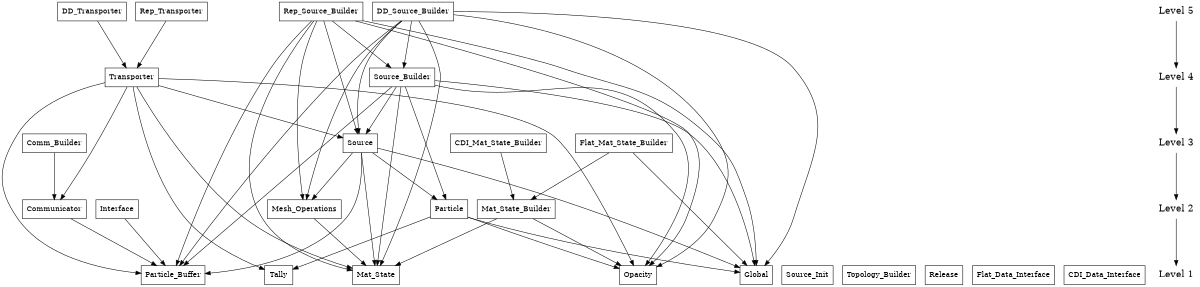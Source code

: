 digraph imc_package_level {
    /* graph attributes */
    center=1;
    size="8,14";
    ranksep=1.25;

    /* nodes */
    node0 [shape=box, label="Rep_Source_Builder"];
    node1 [shape=box, label="Communicator"];
    node2 [shape=box, label="Transporter"];
    node3 [shape=box, label="Interface"];
    node4 [shape=box, label="Source_Init"];
    node5 [shape=box, label="Mat_State"];
    node6 [shape=box, label="Topology_Builder"];
    node7 [shape=box, label="Tally"];
    node8 [shape=box, label="Mat_State_Builder"];
    node9 [shape=box, label="DD_Transporter"];
    node10 [shape=box, label="Flat_Mat_State_Builder"];
    node11 [shape=box, label="Comm_Builder"];
    node12 [shape=box, label="Particle_Buffer"];
    node13 [shape=box, label="Opacity"];
    node14 [shape=box, label="Mesh_Operations"];
    node15 [shape=box, label="Release"];
    node16 [shape=box, label="Source_Builder"];
    node17 [shape=box, label="Flat_Data_Interface"];
    node18 [shape=box, label="DD_Source_Builder"];
    node19 [shape=box, label="Source"];
    node20 [shape=box, label="CDI_Data_Interface"];
    node21 [shape=box, label="CDI_Mat_State_Builder"];
    node22 [shape=box, label="Rep_Transporter"];
    node23 [shape=box, label="Particle"];
    node24 [shape=box, label="Global"];

    /* level dependencies */
    node0 -> { node16  node19  node12  node13  node5  node14  node24 };
    node1 -> { node12 };
    node2 -> { node5  node13  node19  node7  node12  node1 };
    node3 -> { node12 };
    node4 -> {};
    node5 -> {};
    node6 -> {};
    node7 -> {};
    node8 -> { node5  node13 };
    node9 -> { node2 };
    node10 -> { node24  node8 };
    node11 -> { node1 };
    node12 -> {};
    node13 -> {};
    node14 -> { node5 };
    node15 -> {};
    node16 -> { node23  node19  node12  node13  node5  node23  node24 };
    node17 -> {};
    node18 -> { node16  node19  node12  node13  node5  node14  node24 };
    node19 -> { node23  node12  node5  node14  node24 };
    node20 -> {};
    node21 -> { node8 };
    node22 -> { node2 };
    node23 -> { node13  node7  node24  node24 };
    node24 -> {};

    /* Levels */
    l5 [shape=plaintext, label="Level 5", fontsize=18];
    l4 [shape=plaintext, label="Level 4", fontsize=18];
    l3 [shape=plaintext, label="Level 3", fontsize=18];
    l2 [shape=plaintext, label="Level 2", fontsize=18];
    l1 [shape=plaintext, label="Level 1", fontsize=18];

    l5 -> l4 -> l3 -> l2 -> l1

    {rank=same; l1 node4 node5 node6 node7 node12 node13 node15 node17 node20 node24};
    {rank=same; l2 node1 node3 node8 node14 node23};
    {rank=same; l3 node10 node11 node19 node21};
    {rank=same; l4 node2 node16};
    {rank=same; l5 node0 node9 node18 node22};

}